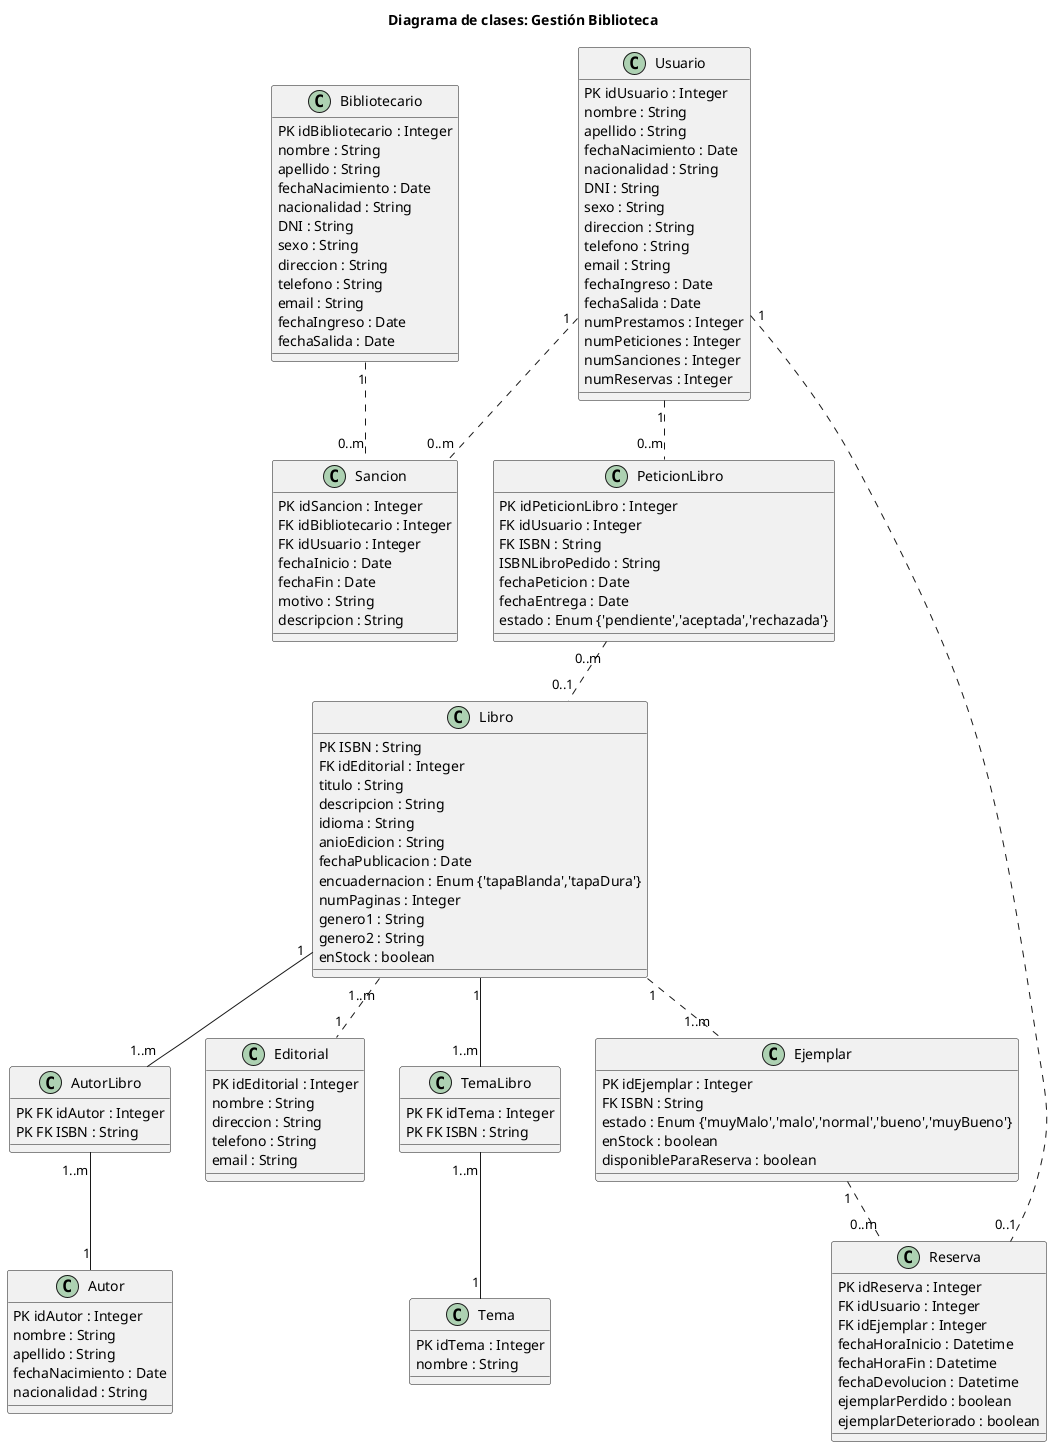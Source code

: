 @startuml gestion_biblioteca

title Diagrama de clases: Gestión Biblioteca

Class Libro {
 PK ISBN : String
 FK idEditorial : Integer
 titulo : String
 descripcion : String
 idioma : String
 anioEdicion : String
 fechaPublicacion : Date
 encuadernacion : Enum {'tapaBlanda','tapaDura'} 
 numPaginas : Integer
 genero1 : String
 genero2 : String
 enStock : boolean  
    
}

Class AutorLibro {
    PK FK idAutor : Integer
    PK FK ISBN : String
}

Class Autor {
    PK idAutor : Integer
    nombre : String
    apellido : String
    fechaNacimiento : Date
    nacionalidad : String
}

Class Editorial {
    PK idEditorial : Integer
    nombre : String
    direccion : String
    telefono : String
    email : String
}

Class TemaLibro {
    PK FK idTema : Integer
    PK FK ISBN : String
}

Class Tema {
    PK idTema : Integer
    nombre : String
}

Class Bibliotecario {
    PK idBibliotecario : Integer
    nombre : String
    apellido : String
    fechaNacimiento : Date
    nacionalidad : String
    DNI : String
    sexo : String
    direccion : String
    telefono : String
    email : String
    fechaIngreso : Date
    fechaSalida : Date
}

Class Sancion {
    PK idSancion : Integer
    FK idBibliotecario : Integer
    FK idUsuario : Integer
    fechaInicio : Date
    fechaFin : Date
    motivo : String
    descripcion : String
}

Class PeticionLibro {
    PK idPeticionLibro : Integer
    FK idUsuario : Integer
    FK ISBN : String
    ISBNLibroPedido : String
    fechaPeticion : Date
    fechaEntrega : Date
    estado : Enum {'pendiente','aceptada','rechazada'}
    
}

Class Usuario {
    PK idUsuario : Integer
    nombre : String
    apellido : String
    fechaNacimiento : Date
    nacionalidad : String
    DNI : String
    sexo : String
    direccion : String
    telefono : String
    email : String
    fechaIngreso : Date
    fechaSalida : Date
    numPrestamos : Integer
    numPeticiones : Integer
    numSanciones : Integer
    numReservas : Integer
}

Class Ejemplar {
    PK idEjemplar : Integer
    FK ISBN : String
    estado : Enum {'muyMalo','malo','normal','bueno','muyBueno'}
    enStock : boolean
    disponibleParaReserva : boolean
}

Class Reserva {
    PK idReserva : Integer
    FK idUsuario : Integer
    FK idEjemplar : Integer
    fechaHoraInicio : Datetime
    fechaHoraFin : Datetime
    fechaDevolucion : Datetime
    ejemplarPerdido : boolean
    ejemplarDeteriorado : boolean
    
}

Libro "1" -- "1..m" AutorLibro
Libro "1" -- "1..m" TemaLibro
Libro "1" .. "1..m" Ejemplar
Libro "1..m" .. "1" Editorial
AutorLibro "1..m" -- "1" Autor
TemaLibro "1..m" -- "1" Tema
Bibliotecario "1" .. "0..m" Sancion
PeticionLibro "0..m" .. "0..1" Libro
Usuario "1" .. "0..m" Sancion
Usuario "1" .. "0..m" PeticionLibro
Usuario "1" .. "0..1" Reserva
Ejemplar "1" .. "0..m" Reserva

@enduml